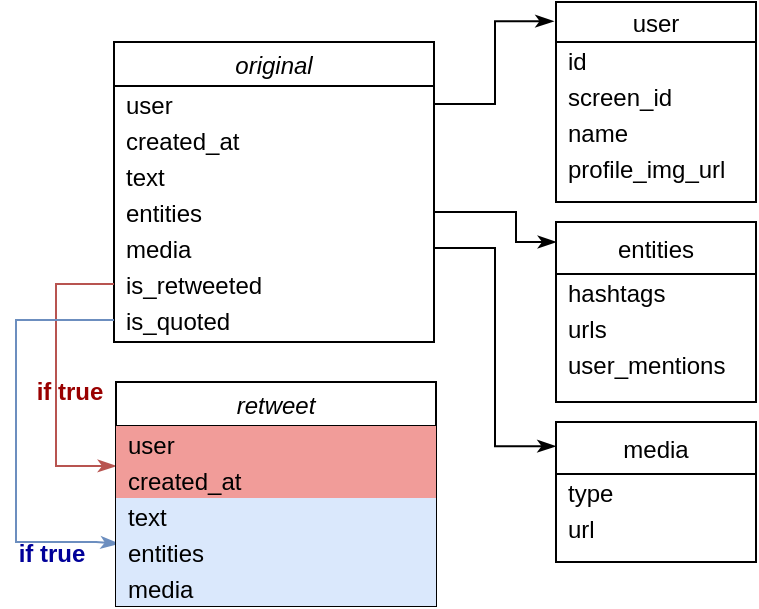 <mxfile version="12.5.1" type="github"><diagram id="C5RBs43oDa-KdzZeNtuy" name="Page-1"><mxGraphModel dx="1076" dy="590" grid="1" gridSize="10" guides="1" tooltips="1" connect="1" arrows="1" fold="1" page="1" pageScale="1" pageWidth="827" pageHeight="1169" math="0" shadow="0"><root><mxCell id="WIyWlLk6GJQsqaUBKTNV-0"/><mxCell id="WIyWlLk6GJQsqaUBKTNV-1" parent="WIyWlLk6GJQsqaUBKTNV-0"/><mxCell id="zkfFHV4jXpPFQw0GAbJ--0" value="original" style="swimlane;fontStyle=2;align=center;verticalAlign=middle;childLayout=stackLayout;horizontal=1;startSize=22;horizontalStack=0;resizeParent=1;resizeLast=0;collapsible=1;marginBottom=0;rounded=0;shadow=0;strokeWidth=1;" parent="WIyWlLk6GJQsqaUBKTNV-1" vertex="1"><mxGeometry x="74" y="36" width="160" height="150" as="geometry"><mxRectangle x="230" y="140" width="160" height="26" as="alternateBounds"/></mxGeometry></mxCell><mxCell id="zkfFHV4jXpPFQw0GAbJ--1" value="user" style="text;align=left;verticalAlign=middle;spacingLeft=4;spacingRight=4;overflow=hidden;rotatable=0;points=[[0,0.5],[1,0.5]];portConstraint=eastwest;" parent="zkfFHV4jXpPFQw0GAbJ--0" vertex="1"><mxGeometry y="22" width="160" height="18" as="geometry"/></mxCell><mxCell id="zkfFHV4jXpPFQw0GAbJ--2" value="created_at" style="text;align=left;verticalAlign=middle;spacingLeft=4;spacingRight=4;overflow=hidden;rotatable=0;points=[[0,0.5],[1,0.5]];portConstraint=eastwest;rounded=0;shadow=0;html=0;" parent="zkfFHV4jXpPFQw0GAbJ--0" vertex="1"><mxGeometry y="40" width="160" height="18" as="geometry"/></mxCell><mxCell id="zkfFHV4jXpPFQw0GAbJ--3" value="text" style="text;align=left;verticalAlign=middle;spacingLeft=4;spacingRight=4;overflow=hidden;rotatable=0;points=[[0,0.5],[1,0.5]];portConstraint=eastwest;rounded=0;shadow=0;html=0;" parent="zkfFHV4jXpPFQw0GAbJ--0" vertex="1"><mxGeometry y="58" width="160" height="18" as="geometry"/></mxCell><mxCell id="wJbJ4bxiYBXHAmXhnEvW-2" value="entities" style="text;align=left;verticalAlign=middle;spacingLeft=4;spacingRight=4;overflow=hidden;rotatable=0;points=[[0,0.5],[1,0.5]];portConstraint=eastwest;rounded=0;shadow=0;html=0;" vertex="1" parent="zkfFHV4jXpPFQw0GAbJ--0"><mxGeometry y="76" width="160" height="18" as="geometry"/></mxCell><mxCell id="wJbJ4bxiYBXHAmXhnEvW-1" value="media" style="text;align=left;verticalAlign=middle;spacingLeft=4;spacingRight=4;overflow=hidden;rotatable=0;points=[[0,0.5],[1,0.5]];portConstraint=eastwest;rounded=0;shadow=0;html=0;" vertex="1" parent="zkfFHV4jXpPFQw0GAbJ--0"><mxGeometry y="94" width="160" height="18" as="geometry"/></mxCell><mxCell id="wJbJ4bxiYBXHAmXhnEvW-44" value="is_retweeted" style="text;align=left;verticalAlign=middle;spacingLeft=4;spacingRight=4;overflow=hidden;rotatable=0;points=[[0,0.5],[1,0.5]];portConstraint=eastwest;rounded=0;shadow=0;html=0;" vertex="1" parent="zkfFHV4jXpPFQw0GAbJ--0"><mxGeometry y="112" width="160" height="18" as="geometry"/></mxCell><mxCell id="wJbJ4bxiYBXHAmXhnEvW-45" value="is_quoted" style="text;align=left;verticalAlign=middle;spacingLeft=4;spacingRight=4;overflow=hidden;rotatable=0;points=[[0,0.5],[1,0.5]];portConstraint=eastwest;rounded=0;shadow=0;html=0;" vertex="1" parent="zkfFHV4jXpPFQw0GAbJ--0"><mxGeometry y="130" width="160" height="18" as="geometry"/></mxCell><mxCell id="zkfFHV4jXpPFQw0GAbJ--17" value="user" style="swimlane;fontStyle=0;align=center;verticalAlign=middle;childLayout=stackLayout;horizontal=1;startSize=20;horizontalStack=0;resizeParent=1;resizeLast=0;collapsible=1;marginBottom=0;rounded=0;shadow=0;strokeWidth=1;" parent="WIyWlLk6GJQsqaUBKTNV-1" vertex="1"><mxGeometry x="295" y="16" width="100" height="100" as="geometry"><mxRectangle x="550" y="140" width="160" height="26" as="alternateBounds"/></mxGeometry></mxCell><mxCell id="zkfFHV4jXpPFQw0GAbJ--18" value="id" style="text;align=left;verticalAlign=middle;spacingLeft=4;spacingRight=4;overflow=hidden;rotatable=0;points=[[0,0.5],[1,0.5]];portConstraint=eastwest;" parent="zkfFHV4jXpPFQw0GAbJ--17" vertex="1"><mxGeometry y="20" width="100" height="18" as="geometry"/></mxCell><mxCell id="zkfFHV4jXpPFQw0GAbJ--19" value="screen_id" style="text;align=left;verticalAlign=middle;spacingLeft=4;spacingRight=4;overflow=hidden;rotatable=0;points=[[0,0.5],[1,0.5]];portConstraint=eastwest;rounded=0;shadow=0;html=0;" parent="zkfFHV4jXpPFQw0GAbJ--17" vertex="1"><mxGeometry y="38" width="100" height="18" as="geometry"/></mxCell><mxCell id="zkfFHV4jXpPFQw0GAbJ--20" value="name" style="text;align=left;verticalAlign=middle;spacingLeft=4;spacingRight=4;overflow=hidden;rotatable=0;points=[[0,0.5],[1,0.5]];portConstraint=eastwest;rounded=0;shadow=0;html=0;" parent="zkfFHV4jXpPFQw0GAbJ--17" vertex="1"><mxGeometry y="56" width="100" height="18" as="geometry"/></mxCell><mxCell id="zkfFHV4jXpPFQw0GAbJ--21" value="profile_img_url" style="text;align=left;verticalAlign=middle;spacingLeft=4;spacingRight=4;overflow=hidden;rotatable=0;points=[[0,0.5],[1,0.5]];portConstraint=eastwest;rounded=0;shadow=0;html=0;" parent="zkfFHV4jXpPFQw0GAbJ--17" vertex="1"><mxGeometry y="74" width="100" height="18" as="geometry"/></mxCell><mxCell id="wJbJ4bxiYBXHAmXhnEvW-14" value="entities" style="swimlane;fontStyle=0;align=center;verticalAlign=top;childLayout=stackLayout;horizontal=1;startSize=26;horizontalStack=0;resizeParent=1;resizeLast=0;collapsible=1;marginBottom=0;rounded=0;shadow=0;strokeWidth=1;" vertex="1" parent="WIyWlLk6GJQsqaUBKTNV-1"><mxGeometry x="295" y="126" width="100" height="90" as="geometry"><mxRectangle x="550" y="140" width="160" height="26" as="alternateBounds"/></mxGeometry></mxCell><mxCell id="wJbJ4bxiYBXHAmXhnEvW-15" value="hashtags" style="text;align=left;verticalAlign=middle;spacingLeft=4;spacingRight=4;overflow=hidden;rotatable=0;points=[[0,0.5],[1,0.5]];portConstraint=eastwest;" vertex="1" parent="wJbJ4bxiYBXHAmXhnEvW-14"><mxGeometry y="26" width="100" height="18" as="geometry"/></mxCell><mxCell id="wJbJ4bxiYBXHAmXhnEvW-16" value="urls" style="text;align=left;verticalAlign=middle;spacingLeft=4;spacingRight=4;overflow=hidden;rotatable=0;points=[[0,0.5],[1,0.5]];portConstraint=eastwest;rounded=0;shadow=0;html=0;" vertex="1" parent="wJbJ4bxiYBXHAmXhnEvW-14"><mxGeometry y="44" width="100" height="18" as="geometry"/></mxCell><mxCell id="wJbJ4bxiYBXHAmXhnEvW-17" value="user_mentions" style="text;align=left;verticalAlign=middle;spacingLeft=4;spacingRight=4;overflow=hidden;rotatable=0;points=[[0,0.5],[1,0.5]];portConstraint=eastwest;rounded=0;shadow=0;html=0;" vertex="1" parent="wJbJ4bxiYBXHAmXhnEvW-14"><mxGeometry y="62" width="100" height="18" as="geometry"/></mxCell><mxCell id="wJbJ4bxiYBXHAmXhnEvW-19" value="media" style="swimlane;fontStyle=0;align=center;verticalAlign=top;childLayout=stackLayout;horizontal=1;startSize=26;horizontalStack=0;resizeParent=1;resizeLast=0;collapsible=1;marginBottom=0;rounded=0;shadow=0;strokeWidth=1;" vertex="1" parent="WIyWlLk6GJQsqaUBKTNV-1"><mxGeometry x="295" y="226" width="100" height="70" as="geometry"><mxRectangle x="550" y="140" width="160" height="26" as="alternateBounds"/></mxGeometry></mxCell><mxCell id="wJbJ4bxiYBXHAmXhnEvW-20" value="type" style="text;align=left;verticalAlign=middle;spacingLeft=4;spacingRight=4;overflow=hidden;rotatable=0;points=[[0,0.5],[1,0.5]];portConstraint=eastwest;" vertex="1" parent="wJbJ4bxiYBXHAmXhnEvW-19"><mxGeometry y="26" width="100" height="18" as="geometry"/></mxCell><mxCell id="wJbJ4bxiYBXHAmXhnEvW-21" value="url" style="text;align=left;verticalAlign=middle;spacingLeft=4;spacingRight=4;overflow=hidden;rotatable=0;points=[[0,0.5],[1,0.5]];portConstraint=eastwest;rounded=0;shadow=0;html=0;" vertex="1" parent="wJbJ4bxiYBXHAmXhnEvW-19"><mxGeometry y="44" width="100" height="18" as="geometry"/></mxCell><mxCell id="wJbJ4bxiYBXHAmXhnEvW-24" style="edgeStyle=orthogonalEdgeStyle;rounded=0;orthogonalLoop=1;jettySize=auto;html=1;endArrow=classicThin;endFill=1;" edge="1" parent="WIyWlLk6GJQsqaUBKTNV-1" source="wJbJ4bxiYBXHAmXhnEvW-2" target="wJbJ4bxiYBXHAmXhnEvW-14"><mxGeometry relative="1" as="geometry"><mxPoint x="275" y="146" as="targetPoint"/><Array as="points"><mxPoint x="275" y="121"/><mxPoint x="275" y="136"/></Array></mxGeometry></mxCell><mxCell id="wJbJ4bxiYBXHAmXhnEvW-25" style="edgeStyle=orthogonalEdgeStyle;rounded=0;orthogonalLoop=1;jettySize=auto;html=1;entryX=-0.002;entryY=0.173;entryDx=0;entryDy=0;entryPerimeter=0;endArrow=classicThin;endFill=1;" edge="1" parent="WIyWlLk6GJQsqaUBKTNV-1" source="wJbJ4bxiYBXHAmXhnEvW-1" target="wJbJ4bxiYBXHAmXhnEvW-19"><mxGeometry relative="1" as="geometry"/></mxCell><mxCell id="wJbJ4bxiYBXHAmXhnEvW-30" style="edgeStyle=orthogonalEdgeStyle;rounded=0;orthogonalLoop=1;jettySize=auto;html=1;exitX=1;exitY=0.5;exitDx=0;exitDy=0;entryX=-0.012;entryY=0.096;entryDx=0;entryDy=0;entryPerimeter=0;endArrow=classicThin;endFill=1;" edge="1" parent="WIyWlLk6GJQsqaUBKTNV-1" source="zkfFHV4jXpPFQw0GAbJ--1" target="zkfFHV4jXpPFQw0GAbJ--17"><mxGeometry relative="1" as="geometry"/></mxCell><mxCell id="wJbJ4bxiYBXHAmXhnEvW-51" style="edgeStyle=orthogonalEdgeStyle;rounded=0;orthogonalLoop=1;jettySize=auto;html=1;endArrow=classicThin;endFill=1;fontSize=18;fontColor=#7EA6E0;fillColor=#f8cecc;strokeColor=#b85450;entryX=0;entryY=0.111;entryDx=0;entryDy=0;entryPerimeter=0;" edge="1" parent="WIyWlLk6GJQsqaUBKTNV-1" source="wJbJ4bxiYBXHAmXhnEvW-44" target="wJbJ4bxiYBXHAmXhnEvW-67"><mxGeometry relative="1" as="geometry"><mxPoint x="75" y="248" as="targetPoint"/><Array as="points"><mxPoint x="45" y="157"/><mxPoint x="45" y="248"/></Array></mxGeometry></mxCell><mxCell id="wJbJ4bxiYBXHAmXhnEvW-52" style="edgeStyle=orthogonalEdgeStyle;rounded=0;orthogonalLoop=1;jettySize=auto;html=1;endArrow=classicThin;endFill=1;fontSize=18;entryX=0.009;entryY=0.27;entryDx=0;entryDy=0;entryPerimeter=0;fillColor=#dae8fc;strokeColor=#6c8ebf;" edge="1" parent="WIyWlLk6GJQsqaUBKTNV-1" source="wJbJ4bxiYBXHAmXhnEvW-45" target="wJbJ4bxiYBXHAmXhnEvW-69"><mxGeometry relative="1" as="geometry"><mxPoint x="65" y="278.286" as="targetPoint"/><Array as="points"><mxPoint x="25" y="175"/><mxPoint x="25" y="286"/><mxPoint x="65" y="286"/></Array></mxGeometry></mxCell><mxCell id="wJbJ4bxiYBXHAmXhnEvW-65" value="retweet" style="swimlane;fontStyle=2;align=center;verticalAlign=middle;childLayout=stackLayout;horizontal=1;startSize=22;horizontalStack=0;resizeParent=1;resizeLast=0;collapsible=1;marginBottom=0;rounded=0;shadow=0;strokeWidth=1;" vertex="1" parent="WIyWlLk6GJQsqaUBKTNV-1"><mxGeometry x="75" y="206" width="160" height="112" as="geometry"><mxRectangle x="230" y="140" width="160" height="26" as="alternateBounds"/></mxGeometry></mxCell><mxCell id="wJbJ4bxiYBXHAmXhnEvW-66" value="user" style="text;align=left;verticalAlign=middle;spacingLeft=4;spacingRight=4;overflow=hidden;rotatable=0;points=[[0,0.5],[1,0.5]];portConstraint=eastwest;fillColor=#F19C99;" vertex="1" parent="wJbJ4bxiYBXHAmXhnEvW-65"><mxGeometry y="22" width="160" height="18" as="geometry"/></mxCell><mxCell id="wJbJ4bxiYBXHAmXhnEvW-67" value="created_at" style="text;align=left;verticalAlign=middle;spacingLeft=4;spacingRight=4;overflow=hidden;rotatable=0;points=[[0,0.5],[1,0.5]];portConstraint=eastwest;rounded=0;shadow=0;html=0;fillColor=#F19C99;" vertex="1" parent="wJbJ4bxiYBXHAmXhnEvW-65"><mxGeometry y="40" width="160" height="18" as="geometry"/></mxCell><mxCell id="wJbJ4bxiYBXHAmXhnEvW-68" value="text" style="text;align=left;verticalAlign=middle;spacingLeft=4;spacingRight=4;overflow=hidden;rotatable=0;points=[[0,0.5],[1,0.5]];portConstraint=eastwest;rounded=0;shadow=0;html=0;fillColor=#dae8fc;strokeColor=none;" vertex="1" parent="wJbJ4bxiYBXHAmXhnEvW-65"><mxGeometry y="58" width="160" height="18" as="geometry"/></mxCell><mxCell id="wJbJ4bxiYBXHAmXhnEvW-69" value="entities" style="text;align=left;verticalAlign=middle;spacingLeft=4;spacingRight=4;overflow=hidden;rotatable=0;points=[[0,0.5],[1,0.5]];portConstraint=eastwest;rounded=0;shadow=0;html=0;fillColor=#dae8fc;strokeColor=none;" vertex="1" parent="wJbJ4bxiYBXHAmXhnEvW-65"><mxGeometry y="76" width="160" height="18" as="geometry"/></mxCell><mxCell id="wJbJ4bxiYBXHAmXhnEvW-70" value="media" style="text;align=left;verticalAlign=middle;spacingLeft=4;spacingRight=4;overflow=hidden;rotatable=0;points=[[0,0.5],[1,0.5]];portConstraint=eastwest;rounded=0;shadow=0;html=0;fillColor=#dae8fc;strokeColor=none;" vertex="1" parent="wJbJ4bxiYBXHAmXhnEvW-65"><mxGeometry y="94" width="160" height="18" as="geometry"/></mxCell><mxCell id="wJbJ4bxiYBXHAmXhnEvW-76" value="if true" style="text;html=1;strokeColor=none;fillColor=none;align=center;verticalAlign=middle;whiteSpace=wrap;rounded=0;fontStyle=1;fontColor=#990000;" vertex="1" parent="WIyWlLk6GJQsqaUBKTNV-1"><mxGeometry x="31.996" y="201" width="40" height="20" as="geometry"/></mxCell><mxCell id="wJbJ4bxiYBXHAmXhnEvW-77" value="if true" style="text;html=1;strokeColor=none;fillColor=none;align=center;verticalAlign=middle;whiteSpace=wrap;rounded=0;fontStyle=1;fontColor=#000099;" vertex="1" parent="WIyWlLk6GJQsqaUBKTNV-1"><mxGeometry x="22.716" y="282" width="40" height="20" as="geometry"/></mxCell></root></mxGraphModel></diagram></mxfile>